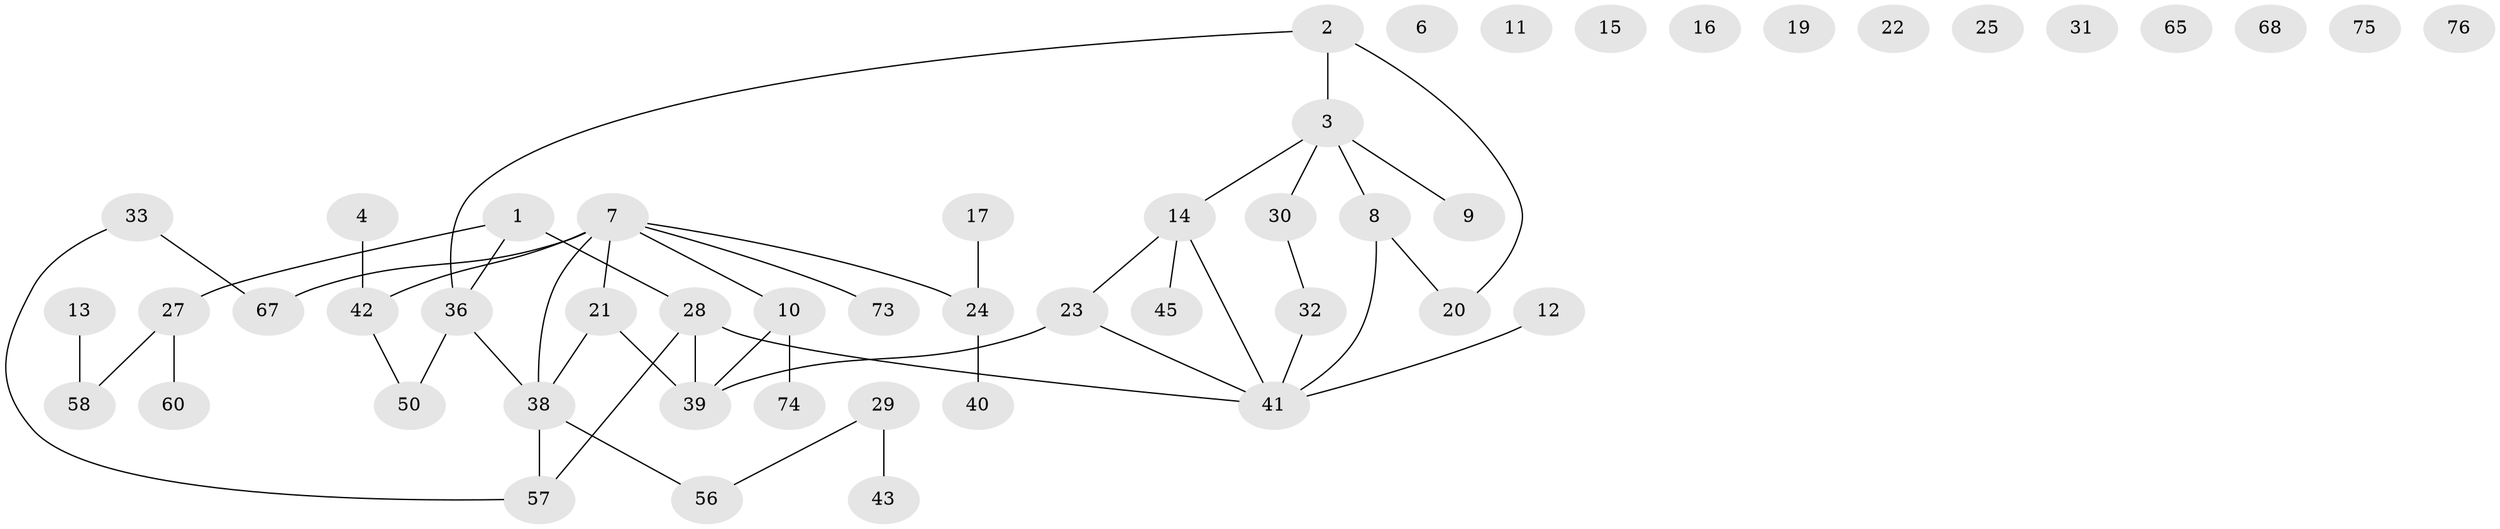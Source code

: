 // original degree distribution, {3: 0.19736842105263158, 1: 0.25, 2: 0.27631578947368424, 0: 0.14473684210526316, 4: 0.07894736842105263, 5: 0.02631578947368421, 6: 0.02631578947368421}
// Generated by graph-tools (version 1.1) at 2025/41/03/06/25 10:41:21]
// undirected, 50 vertices, 49 edges
graph export_dot {
graph [start="1"]
  node [color=gray90,style=filled];
  1 [super="+53"];
  2 [super="+5"];
  3 [super="+55"];
  4;
  6;
  7 [super="+48"];
  8 [super="+26"];
  9 [super="+44"];
  10 [super="+35"];
  11;
  12;
  13 [super="+34"];
  14 [super="+18"];
  15;
  16;
  17 [super="+51"];
  19;
  20 [super="+70"];
  21 [super="+37"];
  22;
  23 [super="+71"];
  24;
  25 [super="+54"];
  27 [super="+47"];
  28;
  29 [super="+46"];
  30 [super="+61"];
  31;
  32 [super="+52"];
  33 [super="+64"];
  36 [super="+69"];
  38 [super="+49"];
  39 [super="+62"];
  40 [super="+63"];
  41 [super="+66"];
  42 [super="+59"];
  43;
  45;
  50;
  56;
  57 [super="+72"];
  58;
  60;
  65;
  67;
  68;
  73;
  74;
  75;
  76;
  1 -- 28;
  1 -- 27;
  1 -- 36;
  2 -- 20;
  2 -- 36;
  2 -- 3;
  3 -- 8;
  3 -- 9;
  3 -- 14;
  3 -- 30;
  4 -- 42;
  7 -- 67;
  7 -- 24;
  7 -- 73;
  7 -- 38;
  7 -- 42;
  7 -- 10;
  7 -- 21;
  8 -- 20;
  8 -- 41;
  10 -- 39;
  10 -- 74;
  12 -- 41;
  13 -- 58;
  14 -- 45;
  14 -- 41;
  14 -- 23;
  17 -- 24;
  21 -- 38;
  21 -- 39;
  23 -- 39;
  23 -- 41;
  24 -- 40;
  27 -- 58;
  27 -- 60;
  28 -- 39;
  28 -- 41;
  28 -- 57;
  29 -- 56;
  29 -- 43;
  30 -- 32;
  32 -- 41;
  33 -- 67;
  33 -- 57;
  36 -- 50;
  36 -- 38;
  38 -- 56;
  38 -- 57 [weight=2];
  42 -- 50;
}

